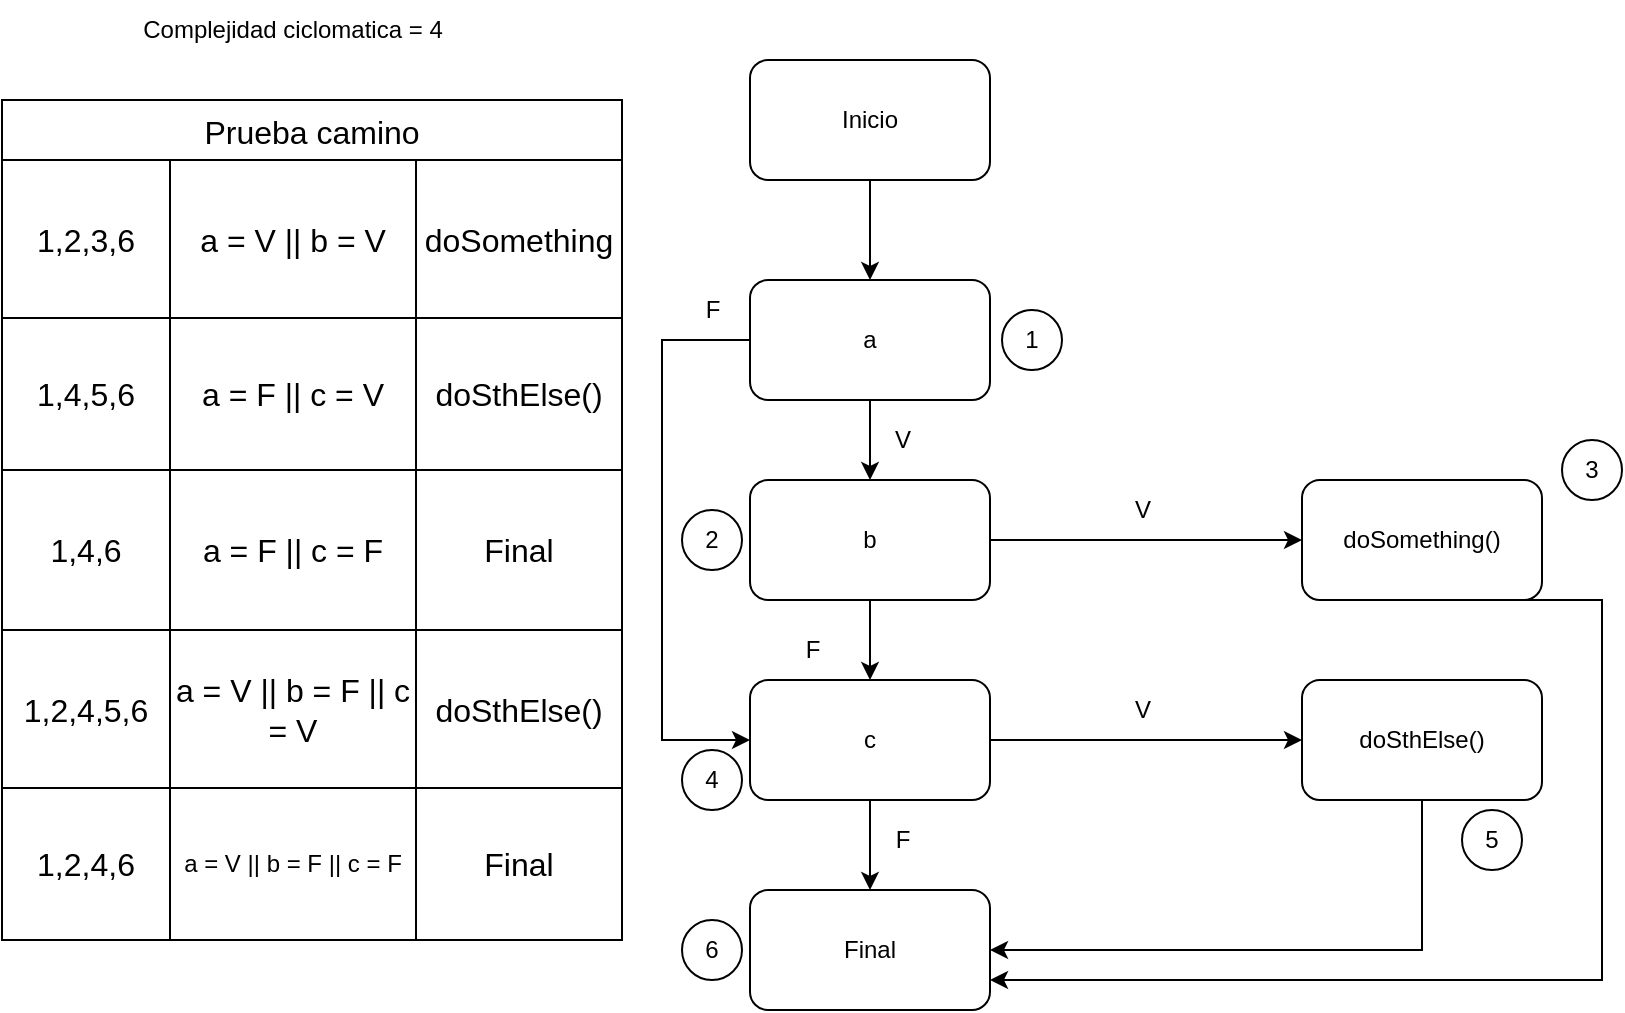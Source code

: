 <mxfile version="21.1.2" type="device">
  <diagram name="Página-1" id="Ucw3zztrKxae9jBWHQiQ">
    <mxGraphModel dx="1418" dy="828" grid="1" gridSize="10" guides="1" tooltips="1" connect="1" arrows="1" fold="1" page="1" pageScale="1" pageWidth="827" pageHeight="1169" math="0" shadow="0">
      <root>
        <mxCell id="0" />
        <mxCell id="1" parent="0" />
        <mxCell id="YksgReI-AQf4v3hNSarA-10" style="edgeStyle=orthogonalEdgeStyle;rounded=0;orthogonalLoop=1;jettySize=auto;html=1;exitX=0.5;exitY=1;exitDx=0;exitDy=0;entryX=0.5;entryY=0;entryDx=0;entryDy=0;" parent="1" source="YksgReI-AQf4v3hNSarA-1" target="YksgReI-AQf4v3hNSarA-6" edge="1">
          <mxGeometry relative="1" as="geometry" />
        </mxCell>
        <mxCell id="YksgReI-AQf4v3hNSarA-1" value="Inicio" style="rounded=1;whiteSpace=wrap;html=1;" parent="1" vertex="1">
          <mxGeometry x="384" y="160" width="120" height="60" as="geometry" />
        </mxCell>
        <mxCell id="YksgReI-AQf4v3hNSarA-3" value="Final" style="rounded=1;whiteSpace=wrap;html=1;" parent="1" vertex="1">
          <mxGeometry x="384" y="575" width="120" height="60" as="geometry" />
        </mxCell>
        <mxCell id="YksgReI-AQf4v3hNSarA-15" style="edgeStyle=orthogonalEdgeStyle;rounded=0;orthogonalLoop=1;jettySize=auto;html=1;exitX=0.5;exitY=1;exitDx=0;exitDy=0;entryX=1;entryY=0.75;entryDx=0;entryDy=0;" parent="1" source="YksgReI-AQf4v3hNSarA-5" target="YksgReI-AQf4v3hNSarA-3" edge="1">
          <mxGeometry relative="1" as="geometry">
            <Array as="points">
              <mxPoint x="810" y="430" />
              <mxPoint x="810" y="620" />
            </Array>
          </mxGeometry>
        </mxCell>
        <mxCell id="YksgReI-AQf4v3hNSarA-5" value="doSomething()" style="rounded=1;whiteSpace=wrap;html=1;" parent="1" vertex="1">
          <mxGeometry x="660" y="370" width="120" height="60" as="geometry" />
        </mxCell>
        <mxCell id="YksgReI-AQf4v3hNSarA-11" style="edgeStyle=orthogonalEdgeStyle;rounded=0;orthogonalLoop=1;jettySize=auto;html=1;exitX=0.5;exitY=1;exitDx=0;exitDy=0;entryX=0.5;entryY=0;entryDx=0;entryDy=0;" parent="1" source="YksgReI-AQf4v3hNSarA-6" target="YksgReI-AQf4v3hNSarA-7" edge="1">
          <mxGeometry relative="1" as="geometry" />
        </mxCell>
        <mxCell id="YksgReI-AQf4v3hNSarA-16" style="edgeStyle=orthogonalEdgeStyle;rounded=0;orthogonalLoop=1;jettySize=auto;html=1;exitX=0;exitY=0.5;exitDx=0;exitDy=0;entryX=0;entryY=0.5;entryDx=0;entryDy=0;" parent="1" source="YksgReI-AQf4v3hNSarA-6" target="YksgReI-AQf4v3hNSarA-8" edge="1">
          <mxGeometry relative="1" as="geometry">
            <Array as="points">
              <mxPoint x="340" y="300" />
              <mxPoint x="340" y="500" />
            </Array>
          </mxGeometry>
        </mxCell>
        <mxCell id="YksgReI-AQf4v3hNSarA-6" value="a" style="rounded=1;whiteSpace=wrap;html=1;" parent="1" vertex="1">
          <mxGeometry x="384" y="270" width="120" height="60" as="geometry" />
        </mxCell>
        <mxCell id="YksgReI-AQf4v3hNSarA-12" style="edgeStyle=orthogonalEdgeStyle;rounded=0;orthogonalLoop=1;jettySize=auto;html=1;exitX=0.5;exitY=1;exitDx=0;exitDy=0;entryX=0.5;entryY=0;entryDx=0;entryDy=0;" parent="1" source="YksgReI-AQf4v3hNSarA-7" target="YksgReI-AQf4v3hNSarA-8" edge="1">
          <mxGeometry relative="1" as="geometry" />
        </mxCell>
        <mxCell id="YksgReI-AQf4v3hNSarA-21" style="edgeStyle=orthogonalEdgeStyle;rounded=0;orthogonalLoop=1;jettySize=auto;html=1;exitX=1;exitY=0.5;exitDx=0;exitDy=0;entryX=0;entryY=0.5;entryDx=0;entryDy=0;" parent="1" source="YksgReI-AQf4v3hNSarA-7" target="YksgReI-AQf4v3hNSarA-5" edge="1">
          <mxGeometry relative="1" as="geometry" />
        </mxCell>
        <mxCell id="YksgReI-AQf4v3hNSarA-7" value="b" style="rounded=1;whiteSpace=wrap;html=1;" parent="1" vertex="1">
          <mxGeometry x="384" y="370" width="120" height="60" as="geometry" />
        </mxCell>
        <mxCell id="YksgReI-AQf4v3hNSarA-13" style="edgeStyle=orthogonalEdgeStyle;rounded=0;orthogonalLoop=1;jettySize=auto;html=1;exitX=0.5;exitY=1;exitDx=0;exitDy=0;entryX=0.5;entryY=0;entryDx=0;entryDy=0;" parent="1" source="YksgReI-AQf4v3hNSarA-8" target="YksgReI-AQf4v3hNSarA-3" edge="1">
          <mxGeometry relative="1" as="geometry" />
        </mxCell>
        <mxCell id="YksgReI-AQf4v3hNSarA-24" style="edgeStyle=orthogonalEdgeStyle;rounded=0;orthogonalLoop=1;jettySize=auto;html=1;exitX=1;exitY=0.5;exitDx=0;exitDy=0;entryX=0;entryY=0.5;entryDx=0;entryDy=0;" parent="1" source="YksgReI-AQf4v3hNSarA-8" target="YksgReI-AQf4v3hNSarA-9" edge="1">
          <mxGeometry relative="1" as="geometry" />
        </mxCell>
        <mxCell id="YksgReI-AQf4v3hNSarA-8" value="c" style="rounded=1;whiteSpace=wrap;html=1;" parent="1" vertex="1">
          <mxGeometry x="384" y="470" width="120" height="60" as="geometry" />
        </mxCell>
        <mxCell id="YksgReI-AQf4v3hNSarA-14" style="edgeStyle=orthogonalEdgeStyle;rounded=0;orthogonalLoop=1;jettySize=auto;html=1;exitX=0.5;exitY=1;exitDx=0;exitDy=0;entryX=1;entryY=0.5;entryDx=0;entryDy=0;" parent="1" source="YksgReI-AQf4v3hNSarA-9" target="YksgReI-AQf4v3hNSarA-3" edge="1">
          <mxGeometry relative="1" as="geometry" />
        </mxCell>
        <mxCell id="YksgReI-AQf4v3hNSarA-9" value="doSthElse()" style="rounded=1;whiteSpace=wrap;html=1;" parent="1" vertex="1">
          <mxGeometry x="660" y="470" width="120" height="60" as="geometry" />
        </mxCell>
        <mxCell id="YksgReI-AQf4v3hNSarA-17" value="F" style="text;html=1;align=center;verticalAlign=middle;resizable=0;points=[];autosize=1;strokeColor=none;fillColor=none;" parent="1" vertex="1">
          <mxGeometry x="350" y="270" width="30" height="30" as="geometry" />
        </mxCell>
        <mxCell id="YksgReI-AQf4v3hNSarA-18" value="V" style="text;html=1;align=center;verticalAlign=middle;resizable=0;points=[];autosize=1;strokeColor=none;fillColor=none;" parent="1" vertex="1">
          <mxGeometry x="445" y="335" width="30" height="30" as="geometry" />
        </mxCell>
        <mxCell id="YksgReI-AQf4v3hNSarA-22" value="V" style="text;html=1;align=center;verticalAlign=middle;resizable=0;points=[];autosize=1;strokeColor=none;fillColor=none;" parent="1" vertex="1">
          <mxGeometry x="565" y="370" width="30" height="30" as="geometry" />
        </mxCell>
        <mxCell id="YksgReI-AQf4v3hNSarA-23" value="F" style="text;html=1;align=center;verticalAlign=middle;resizable=0;points=[];autosize=1;strokeColor=none;fillColor=none;" parent="1" vertex="1">
          <mxGeometry x="400" y="440" width="30" height="30" as="geometry" />
        </mxCell>
        <mxCell id="YksgReI-AQf4v3hNSarA-26" value="V" style="text;html=1;align=center;verticalAlign=middle;resizable=0;points=[];autosize=1;strokeColor=none;fillColor=none;" parent="1" vertex="1">
          <mxGeometry x="565" y="470" width="30" height="30" as="geometry" />
        </mxCell>
        <mxCell id="YksgReI-AQf4v3hNSarA-27" value="F" style="text;html=1;align=center;verticalAlign=middle;resizable=0;points=[];autosize=1;strokeColor=none;fillColor=none;" parent="1" vertex="1">
          <mxGeometry x="445" y="535" width="30" height="30" as="geometry" />
        </mxCell>
        <mxCell id="MEqw97iweyBMr6u2Ty3s-1" value="Complejidad ciclomatica = 4" style="text;html=1;align=center;verticalAlign=middle;resizable=0;points=[];autosize=1;strokeColor=none;fillColor=none;" vertex="1" parent="1">
          <mxGeometry x="70" y="130" width="170" height="30" as="geometry" />
        </mxCell>
        <mxCell id="MEqw97iweyBMr6u2Ty3s-2" value="Prueba camino" style="shape=table;startSize=30;container=1;collapsible=0;childLayout=tableLayout;strokeColor=default;fontSize=16;" vertex="1" parent="1">
          <mxGeometry x="10" y="180" width="310" height="420" as="geometry" />
        </mxCell>
        <mxCell id="MEqw97iweyBMr6u2Ty3s-3" value="" style="shape=tableRow;horizontal=0;startSize=0;swimlaneHead=0;swimlaneBody=0;strokeColor=inherit;top=0;left=0;bottom=0;right=0;collapsible=0;dropTarget=0;fillColor=none;points=[[0,0.5],[1,0.5]];portConstraint=eastwest;fontSize=16;" vertex="1" parent="MEqw97iweyBMr6u2Ty3s-2">
          <mxGeometry y="30" width="310" height="79" as="geometry" />
        </mxCell>
        <mxCell id="MEqw97iweyBMr6u2Ty3s-4" value="1,2,3,6" style="shape=partialRectangle;html=1;whiteSpace=wrap;connectable=0;strokeColor=inherit;overflow=hidden;fillColor=none;top=0;left=0;bottom=0;right=0;pointerEvents=1;fontSize=16;" vertex="1" parent="MEqw97iweyBMr6u2Ty3s-3">
          <mxGeometry width="84" height="79" as="geometry">
            <mxRectangle width="84" height="79" as="alternateBounds" />
          </mxGeometry>
        </mxCell>
        <mxCell id="MEqw97iweyBMr6u2Ty3s-5" value="a = V || b = V" style="shape=partialRectangle;html=1;whiteSpace=wrap;connectable=0;strokeColor=inherit;overflow=hidden;fillColor=none;top=0;left=0;bottom=0;right=0;pointerEvents=1;fontSize=16;" vertex="1" parent="MEqw97iweyBMr6u2Ty3s-3">
          <mxGeometry x="84" width="123" height="79" as="geometry">
            <mxRectangle width="123" height="79" as="alternateBounds" />
          </mxGeometry>
        </mxCell>
        <mxCell id="MEqw97iweyBMr6u2Ty3s-6" value="doSomething" style="shape=partialRectangle;html=1;whiteSpace=wrap;connectable=0;strokeColor=inherit;overflow=hidden;fillColor=none;top=0;left=0;bottom=0;right=0;pointerEvents=1;fontSize=16;" vertex="1" parent="MEqw97iweyBMr6u2Ty3s-3">
          <mxGeometry x="207" width="103" height="79" as="geometry">
            <mxRectangle width="103" height="79" as="alternateBounds" />
          </mxGeometry>
        </mxCell>
        <mxCell id="MEqw97iweyBMr6u2Ty3s-7" value="" style="shape=tableRow;horizontal=0;startSize=0;swimlaneHead=0;swimlaneBody=0;strokeColor=inherit;top=0;left=0;bottom=0;right=0;collapsible=0;dropTarget=0;fillColor=none;points=[[0,0.5],[1,0.5]];portConstraint=eastwest;fontSize=16;" vertex="1" parent="MEqw97iweyBMr6u2Ty3s-2">
          <mxGeometry y="109" width="310" height="76" as="geometry" />
        </mxCell>
        <mxCell id="MEqw97iweyBMr6u2Ty3s-8" value="1,4,5,6" style="shape=partialRectangle;html=1;whiteSpace=wrap;connectable=0;strokeColor=inherit;overflow=hidden;fillColor=none;top=0;left=0;bottom=0;right=0;pointerEvents=1;fontSize=16;" vertex="1" parent="MEqw97iweyBMr6u2Ty3s-7">
          <mxGeometry width="84" height="76" as="geometry">
            <mxRectangle width="84" height="76" as="alternateBounds" />
          </mxGeometry>
        </mxCell>
        <mxCell id="MEqw97iweyBMr6u2Ty3s-9" value="a = F || c = V" style="shape=partialRectangle;html=1;whiteSpace=wrap;connectable=0;strokeColor=inherit;overflow=hidden;fillColor=none;top=0;left=0;bottom=0;right=0;pointerEvents=1;fontSize=16;" vertex="1" parent="MEqw97iweyBMr6u2Ty3s-7">
          <mxGeometry x="84" width="123" height="76" as="geometry">
            <mxRectangle width="123" height="76" as="alternateBounds" />
          </mxGeometry>
        </mxCell>
        <mxCell id="MEqw97iweyBMr6u2Ty3s-10" value="doSthElse()" style="shape=partialRectangle;html=1;whiteSpace=wrap;connectable=0;strokeColor=inherit;overflow=hidden;fillColor=none;top=0;left=0;bottom=0;right=0;pointerEvents=1;fontSize=16;" vertex="1" parent="MEqw97iweyBMr6u2Ty3s-7">
          <mxGeometry x="207" width="103" height="76" as="geometry">
            <mxRectangle width="103" height="76" as="alternateBounds" />
          </mxGeometry>
        </mxCell>
        <mxCell id="MEqw97iweyBMr6u2Ty3s-11" value="" style="shape=tableRow;horizontal=0;startSize=0;swimlaneHead=0;swimlaneBody=0;strokeColor=inherit;top=0;left=0;bottom=0;right=0;collapsible=0;dropTarget=0;fillColor=none;points=[[0,0.5],[1,0.5]];portConstraint=eastwest;fontSize=16;" vertex="1" parent="MEqw97iweyBMr6u2Ty3s-2">
          <mxGeometry y="185" width="310" height="80" as="geometry" />
        </mxCell>
        <mxCell id="MEqw97iweyBMr6u2Ty3s-12" value="1,4,6" style="shape=partialRectangle;html=1;whiteSpace=wrap;connectable=0;strokeColor=inherit;overflow=hidden;fillColor=none;top=0;left=0;bottom=0;right=0;pointerEvents=1;fontSize=16;" vertex="1" parent="MEqw97iweyBMr6u2Ty3s-11">
          <mxGeometry width="84" height="80" as="geometry">
            <mxRectangle width="84" height="80" as="alternateBounds" />
          </mxGeometry>
        </mxCell>
        <mxCell id="MEqw97iweyBMr6u2Ty3s-13" value="a = F || c = F" style="shape=partialRectangle;html=1;whiteSpace=wrap;connectable=0;strokeColor=inherit;overflow=hidden;fillColor=none;top=0;left=0;bottom=0;right=0;pointerEvents=1;fontSize=16;" vertex="1" parent="MEqw97iweyBMr6u2Ty3s-11">
          <mxGeometry x="84" width="123" height="80" as="geometry">
            <mxRectangle width="123" height="80" as="alternateBounds" />
          </mxGeometry>
        </mxCell>
        <mxCell id="MEqw97iweyBMr6u2Ty3s-14" value="Final" style="shape=partialRectangle;html=1;whiteSpace=wrap;connectable=0;strokeColor=inherit;overflow=hidden;fillColor=none;top=0;left=0;bottom=0;right=0;pointerEvents=1;fontSize=16;" vertex="1" parent="MEqw97iweyBMr6u2Ty3s-11">
          <mxGeometry x="207" width="103" height="80" as="geometry">
            <mxRectangle width="103" height="80" as="alternateBounds" />
          </mxGeometry>
        </mxCell>
        <mxCell id="MEqw97iweyBMr6u2Ty3s-24" value="" style="shape=tableRow;horizontal=0;startSize=0;swimlaneHead=0;swimlaneBody=0;top=0;left=0;bottom=0;right=0;dropTarget=0;collapsible=0;recursiveResize=0;expand=0;fontStyle=0;fillColor=none;strokeColor=inherit;" vertex="1" parent="MEqw97iweyBMr6u2Ty3s-2">
          <mxGeometry y="265" width="310" height="79" as="geometry" />
        </mxCell>
        <mxCell id="MEqw97iweyBMr6u2Ty3s-25" value="&lt;font style=&quot;font-size: 16px;&quot;&gt;1,2,4,5,6&lt;/font&gt;" style="connectable=0;recursiveResize=0;strokeColor=inherit;fillColor=none;align=center;whiteSpace=wrap;html=1;" vertex="1" parent="MEqw97iweyBMr6u2Ty3s-24">
          <mxGeometry width="84" height="79" as="geometry">
            <mxRectangle width="84" height="79" as="alternateBounds" />
          </mxGeometry>
        </mxCell>
        <mxCell id="MEqw97iweyBMr6u2Ty3s-26" value="&lt;font style=&quot;font-size: 16px;&quot;&gt;a = V || b = F || c = V&lt;/font&gt;" style="connectable=0;recursiveResize=0;strokeColor=inherit;fillColor=none;align=center;whiteSpace=wrap;html=1;" vertex="1" parent="MEqw97iweyBMr6u2Ty3s-24">
          <mxGeometry x="84" width="123" height="79" as="geometry">
            <mxRectangle width="123" height="79" as="alternateBounds" />
          </mxGeometry>
        </mxCell>
        <mxCell id="MEqw97iweyBMr6u2Ty3s-27" value="&lt;font style=&quot;font-size: 16px;&quot;&gt;doSthElse()&lt;/font&gt;" style="connectable=0;recursiveResize=0;strokeColor=inherit;fillColor=none;align=center;whiteSpace=wrap;html=1;" vertex="1" parent="MEqw97iweyBMr6u2Ty3s-24">
          <mxGeometry x="207" width="103" height="79" as="geometry">
            <mxRectangle width="103" height="79" as="alternateBounds" />
          </mxGeometry>
        </mxCell>
        <mxCell id="MEqw97iweyBMr6u2Ty3s-28" style="shape=tableRow;horizontal=0;startSize=0;swimlaneHead=0;swimlaneBody=0;top=0;left=0;bottom=0;right=0;dropTarget=0;collapsible=0;recursiveResize=0;expand=0;fontStyle=0;fillColor=none;strokeColor=inherit;" vertex="1" parent="MEqw97iweyBMr6u2Ty3s-2">
          <mxGeometry y="344" width="310" height="76" as="geometry" />
        </mxCell>
        <mxCell id="MEqw97iweyBMr6u2Ty3s-29" value="&lt;font style=&quot;font-size: 16px;&quot;&gt;1,2,4,6&lt;/font&gt;" style="connectable=0;recursiveResize=0;strokeColor=inherit;fillColor=none;align=center;whiteSpace=wrap;html=1;" vertex="1" parent="MEqw97iweyBMr6u2Ty3s-28">
          <mxGeometry width="84" height="76" as="geometry">
            <mxRectangle width="84" height="76" as="alternateBounds" />
          </mxGeometry>
        </mxCell>
        <mxCell id="MEqw97iweyBMr6u2Ty3s-30" value="a = V || b = F || c = F" style="connectable=0;recursiveResize=0;strokeColor=inherit;fillColor=none;align=center;whiteSpace=wrap;html=1;" vertex="1" parent="MEqw97iweyBMr6u2Ty3s-28">
          <mxGeometry x="84" width="123" height="76" as="geometry">
            <mxRectangle width="123" height="76" as="alternateBounds" />
          </mxGeometry>
        </mxCell>
        <mxCell id="MEqw97iweyBMr6u2Ty3s-31" value="&lt;font style=&quot;font-size: 16px;&quot;&gt;Final&lt;/font&gt;" style="connectable=0;recursiveResize=0;strokeColor=inherit;fillColor=none;align=center;whiteSpace=wrap;html=1;" vertex="1" parent="MEqw97iweyBMr6u2Ty3s-28">
          <mxGeometry x="207" width="103" height="76" as="geometry">
            <mxRectangle width="103" height="76" as="alternateBounds" />
          </mxGeometry>
        </mxCell>
        <mxCell id="MEqw97iweyBMr6u2Ty3s-15" value="3" style="ellipse;whiteSpace=wrap;html=1;" vertex="1" parent="1">
          <mxGeometry x="790" y="350" width="30" height="30" as="geometry" />
        </mxCell>
        <mxCell id="MEqw97iweyBMr6u2Ty3s-16" value="2" style="ellipse;whiteSpace=wrap;html=1;" vertex="1" parent="1">
          <mxGeometry x="350" y="385" width="30" height="30" as="geometry" />
        </mxCell>
        <mxCell id="MEqw97iweyBMr6u2Ty3s-17" value="4" style="ellipse;whiteSpace=wrap;html=1;" vertex="1" parent="1">
          <mxGeometry x="350" y="505" width="30" height="30" as="geometry" />
        </mxCell>
        <mxCell id="MEqw97iweyBMr6u2Ty3s-18" value="5" style="ellipse;whiteSpace=wrap;html=1;" vertex="1" parent="1">
          <mxGeometry x="740" y="535" width="30" height="30" as="geometry" />
        </mxCell>
        <mxCell id="MEqw97iweyBMr6u2Ty3s-19" value="6" style="ellipse;whiteSpace=wrap;html=1;" vertex="1" parent="1">
          <mxGeometry x="350" y="590" width="30" height="30" as="geometry" />
        </mxCell>
        <mxCell id="MEqw97iweyBMr6u2Ty3s-20" value="1" style="ellipse;whiteSpace=wrap;html=1;" vertex="1" parent="1">
          <mxGeometry x="510" y="285" width="30" height="30" as="geometry" />
        </mxCell>
      </root>
    </mxGraphModel>
  </diagram>
</mxfile>
